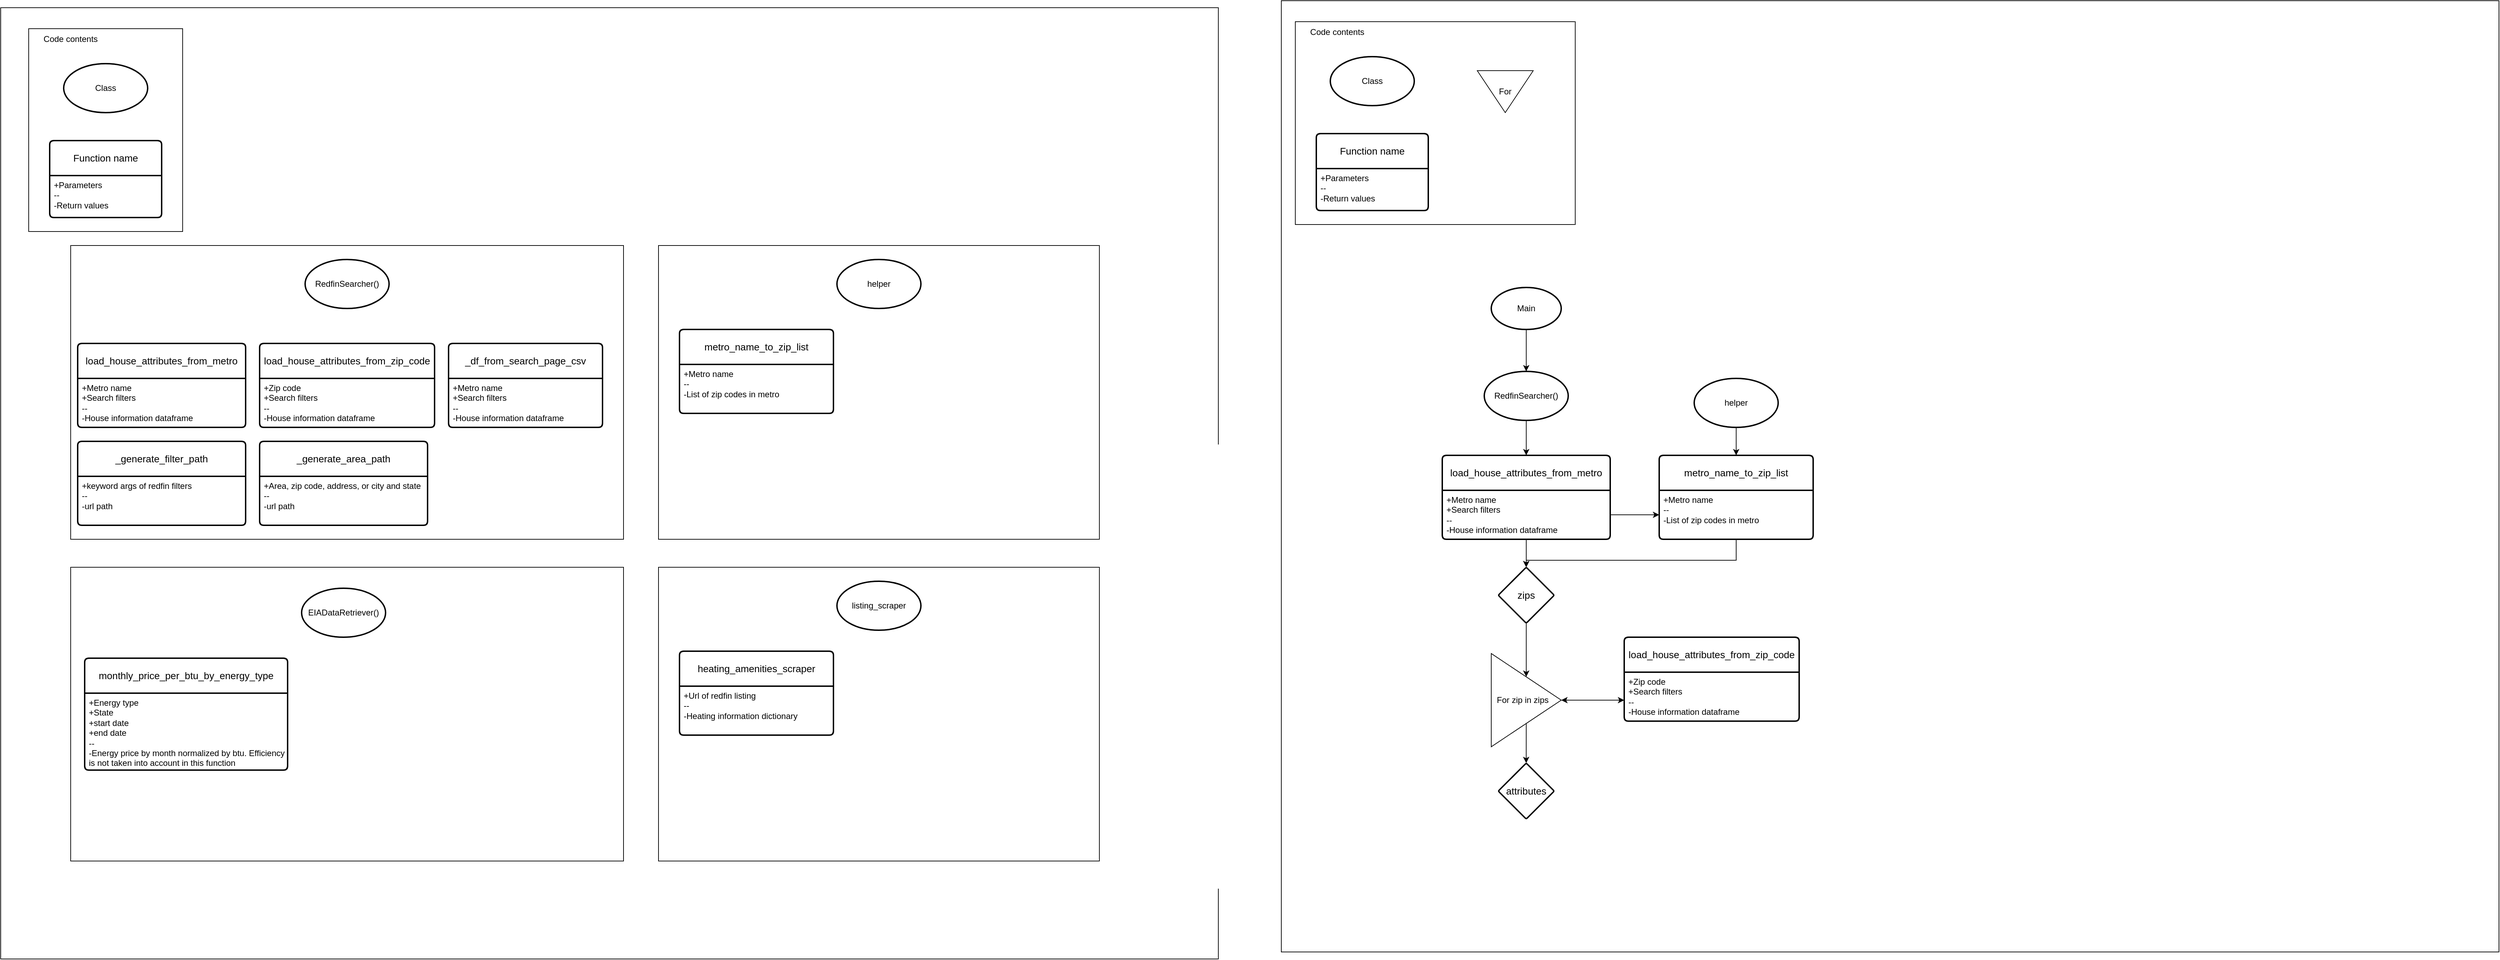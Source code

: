 <mxfile version="22.0.3" type="device">
  <diagram id="C5RBs43oDa-KdzZeNtuy" name="Page-1">
    <mxGraphModel dx="1381" dy="2041" grid="1" gridSize="10" guides="1" tooltips="1" connect="1" arrows="1" fold="1" page="1" pageScale="1" pageWidth="827" pageHeight="1169" math="0" shadow="0">
      <root>
        <mxCell id="WIyWlLk6GJQsqaUBKTNV-0" />
        <mxCell id="WIyWlLk6GJQsqaUBKTNV-1" parent="WIyWlLk6GJQsqaUBKTNV-0" />
        <mxCell id="jF7dxADPitwJ9rCijpqG-79" value="" style="whiteSpace=wrap;html=1;glass=0;perimeterSpacing=1;fillColor=none;container=0;" vertex="1" parent="WIyWlLk6GJQsqaUBKTNV-1">
          <mxGeometry x="1840" y="-90" width="1740" height="1360" as="geometry" />
        </mxCell>
        <mxCell id="jF7dxADPitwJ9rCijpqG-50" value="" style="whiteSpace=wrap;html=1;glass=0;perimeterSpacing=1;fillColor=none;container=0;" vertex="1" parent="WIyWlLk6GJQsqaUBKTNV-1">
          <mxGeometry x="10" y="-80" width="1740" height="1360" as="geometry" />
        </mxCell>
        <mxCell id="jF7dxADPitwJ9rCijpqG-54" value="" style="whiteSpace=wrap;html=1;fillColor=none;" vertex="1" parent="WIyWlLk6GJQsqaUBKTNV-1">
          <mxGeometry x="50" y="-50" width="220" height="290" as="geometry" />
        </mxCell>
        <mxCell id="jF7dxADPitwJ9rCijpqG-65" value="" style="whiteSpace=wrap;html=1;fillColor=none;" vertex="1" parent="WIyWlLk6GJQsqaUBKTNV-1">
          <mxGeometry x="110" y="260" width="790" height="420" as="geometry" />
        </mxCell>
        <mxCell id="jF7dxADPitwJ9rCijpqG-51" value="Code contents" style="text;strokeColor=none;align=center;fillColor=none;html=1;verticalAlign=middle;whiteSpace=wrap;rounded=0;" vertex="1" parent="WIyWlLk6GJQsqaUBKTNV-1">
          <mxGeometry x="70" y="-50" width="80" height="30" as="geometry" />
        </mxCell>
        <mxCell id="jF7dxADPitwJ9rCijpqG-47" value="Function name" style="swimlane;childLayout=stackLayout;horizontal=1;startSize=50;horizontalStack=0;rounded=1;fontSize=14;fontStyle=0;strokeWidth=2;resizeParent=0;resizeLast=1;shadow=0;dashed=0;align=center;arcSize=4;whiteSpace=wrap;html=1;" vertex="1" parent="WIyWlLk6GJQsqaUBKTNV-1">
          <mxGeometry x="80" y="110" width="160" height="110" as="geometry" />
        </mxCell>
        <mxCell id="jF7dxADPitwJ9rCijpqG-48" value="+Parameters&lt;br&gt;--&lt;br&gt;-Return values" style="align=left;strokeColor=none;fillColor=none;spacingLeft=4;fontSize=12;verticalAlign=top;resizable=0;rotatable=0;part=1;html=1;" vertex="1" parent="jF7dxADPitwJ9rCijpqG-47">
          <mxGeometry y="50" width="160" height="60" as="geometry" />
        </mxCell>
        <mxCell id="jF7dxADPitwJ9rCijpqG-45" value="RedfinSearcher()" style="strokeWidth=2;html=1;shape=mxgraph.flowchart.start_1;whiteSpace=wrap;" vertex="1" parent="WIyWlLk6GJQsqaUBKTNV-1">
          <mxGeometry x="445" y="280" width="120" height="70" as="geometry" />
        </mxCell>
        <mxCell id="jF7dxADPitwJ9rCijpqG-43" value="load_house_attributes_from_metro" style="swimlane;childLayout=stackLayout;horizontal=1;startSize=50;horizontalStack=0;rounded=1;fontSize=14;fontStyle=0;strokeWidth=2;resizeParent=0;resizeLast=1;shadow=0;dashed=0;align=center;arcSize=4;whiteSpace=wrap;html=1;" vertex="1" parent="WIyWlLk6GJQsqaUBKTNV-1">
          <mxGeometry x="120" y="400" width="240" height="120" as="geometry" />
        </mxCell>
        <mxCell id="jF7dxADPitwJ9rCijpqG-44" value="+Metro name&lt;br&gt;+Search filters&lt;br&gt;--&lt;br&gt;-House information dataframe" style="align=left;strokeColor=none;fillColor=none;spacingLeft=4;fontSize=12;verticalAlign=top;resizable=0;rotatable=0;part=1;html=1;" vertex="1" parent="jF7dxADPitwJ9rCijpqG-43">
          <mxGeometry y="50" width="240" height="70" as="geometry" />
        </mxCell>
        <mxCell id="jF7dxADPitwJ9rCijpqG-53" value="Class" style="strokeWidth=2;html=1;shape=mxgraph.flowchart.start_1;whiteSpace=wrap;" vertex="1" parent="WIyWlLk6GJQsqaUBKTNV-1">
          <mxGeometry x="100" width="120" height="70" as="geometry" />
        </mxCell>
        <mxCell id="jF7dxADPitwJ9rCijpqG-55" value="load_house_attributes_from_zip_code" style="swimlane;childLayout=stackLayout;horizontal=1;startSize=50;horizontalStack=0;rounded=1;fontSize=14;fontStyle=0;strokeWidth=2;resizeParent=0;resizeLast=1;shadow=0;dashed=0;align=center;arcSize=4;whiteSpace=wrap;html=1;" vertex="1" parent="WIyWlLk6GJQsqaUBKTNV-1">
          <mxGeometry x="380" y="400" width="250" height="120" as="geometry" />
        </mxCell>
        <mxCell id="jF7dxADPitwJ9rCijpqG-56" value="+Zip code&lt;br&gt;+Search filters&lt;br&gt;--&lt;br&gt;-House information dataframe" style="align=left;strokeColor=none;fillColor=none;spacingLeft=4;fontSize=12;verticalAlign=top;resizable=0;rotatable=0;part=1;html=1;" vertex="1" parent="jF7dxADPitwJ9rCijpqG-55">
          <mxGeometry y="50" width="250" height="70" as="geometry" />
        </mxCell>
        <mxCell id="jF7dxADPitwJ9rCijpqG-57" value="_df_from_search_page_csv" style="swimlane;childLayout=stackLayout;horizontal=1;startSize=50;horizontalStack=0;rounded=1;fontSize=14;fontStyle=0;strokeWidth=2;resizeParent=0;resizeLast=1;shadow=0;dashed=0;align=center;arcSize=4;whiteSpace=wrap;html=1;" vertex="1" parent="WIyWlLk6GJQsqaUBKTNV-1">
          <mxGeometry x="650" y="400" width="220" height="120" as="geometry" />
        </mxCell>
        <mxCell id="jF7dxADPitwJ9rCijpqG-58" value="+Metro name&lt;br&gt;+Search filters&lt;br&gt;--&lt;br&gt;-House information dataframe" style="align=left;strokeColor=none;fillColor=none;spacingLeft=4;fontSize=12;verticalAlign=top;resizable=0;rotatable=0;part=1;html=1;" vertex="1" parent="jF7dxADPitwJ9rCijpqG-57">
          <mxGeometry y="50" width="220" height="70" as="geometry" />
        </mxCell>
        <mxCell id="jF7dxADPitwJ9rCijpqG-61" value="_generate_area_path" style="swimlane;childLayout=stackLayout;horizontal=1;startSize=50;horizontalStack=0;rounded=1;fontSize=14;fontStyle=0;strokeWidth=2;resizeParent=0;resizeLast=1;shadow=0;dashed=0;align=center;arcSize=4;whiteSpace=wrap;html=1;" vertex="1" parent="WIyWlLk6GJQsqaUBKTNV-1">
          <mxGeometry x="380" y="540" width="240" height="120" as="geometry" />
        </mxCell>
        <mxCell id="jF7dxADPitwJ9rCijpqG-62" value="+Area, zip code, address, or city and state&lt;br&gt;--&lt;br&gt;-url path" style="align=left;strokeColor=none;fillColor=none;spacingLeft=4;fontSize=12;verticalAlign=top;resizable=0;rotatable=0;part=1;html=1;" vertex="1" parent="jF7dxADPitwJ9rCijpqG-61">
          <mxGeometry y="50" width="240" height="70" as="geometry" />
        </mxCell>
        <mxCell id="jF7dxADPitwJ9rCijpqG-63" value="_generate_filter_path" style="swimlane;childLayout=stackLayout;horizontal=1;startSize=50;horizontalStack=0;rounded=1;fontSize=14;fontStyle=0;strokeWidth=2;resizeParent=0;resizeLast=1;shadow=0;dashed=0;align=center;arcSize=4;whiteSpace=wrap;html=1;" vertex="1" parent="WIyWlLk6GJQsqaUBKTNV-1">
          <mxGeometry x="120" y="540" width="240" height="120" as="geometry" />
        </mxCell>
        <mxCell id="jF7dxADPitwJ9rCijpqG-64" value="+keyword args of redfin filters&lt;br&gt;--&lt;br&gt;-url path" style="align=left;strokeColor=none;fillColor=none;spacingLeft=4;fontSize=12;verticalAlign=top;resizable=0;rotatable=0;part=1;html=1;" vertex="1" parent="jF7dxADPitwJ9rCijpqG-63">
          <mxGeometry y="50" width="240" height="70" as="geometry" />
        </mxCell>
        <mxCell id="jF7dxADPitwJ9rCijpqG-66" value="" style="whiteSpace=wrap;html=1;fillColor=none;" vertex="1" parent="WIyWlLk6GJQsqaUBKTNV-1">
          <mxGeometry x="950" y="260" width="630" height="420" as="geometry" />
        </mxCell>
        <mxCell id="jF7dxADPitwJ9rCijpqG-67" value="helper" style="strokeWidth=2;html=1;shape=mxgraph.flowchart.start_1;whiteSpace=wrap;" vertex="1" parent="WIyWlLk6GJQsqaUBKTNV-1">
          <mxGeometry x="1205" y="280" width="120" height="70" as="geometry" />
        </mxCell>
        <mxCell id="jF7dxADPitwJ9rCijpqG-68" value="metro_name_to_zip_list" style="swimlane;childLayout=stackLayout;horizontal=1;startSize=50;horizontalStack=0;rounded=1;fontSize=14;fontStyle=0;strokeWidth=2;resizeParent=0;resizeLast=1;shadow=0;dashed=0;align=center;arcSize=4;whiteSpace=wrap;html=1;" vertex="1" parent="WIyWlLk6GJQsqaUBKTNV-1">
          <mxGeometry x="980" y="380" width="220" height="120" as="geometry" />
        </mxCell>
        <mxCell id="jF7dxADPitwJ9rCijpqG-69" value="+Metro name&lt;br&gt;--&lt;br&gt;-List of zip codes in metro" style="align=left;strokeColor=none;fillColor=none;spacingLeft=4;fontSize=12;verticalAlign=top;resizable=0;rotatable=0;part=1;html=1;" vertex="1" parent="jF7dxADPitwJ9rCijpqG-68">
          <mxGeometry y="50" width="220" height="70" as="geometry" />
        </mxCell>
        <mxCell id="jF7dxADPitwJ9rCijpqG-70" value="" style="whiteSpace=wrap;html=1;fillColor=none;" vertex="1" parent="WIyWlLk6GJQsqaUBKTNV-1">
          <mxGeometry x="950" y="720" width="630" height="420" as="geometry" />
        </mxCell>
        <mxCell id="jF7dxADPitwJ9rCijpqG-71" value="listing_scraper" style="strokeWidth=2;html=1;shape=mxgraph.flowchart.start_1;whiteSpace=wrap;" vertex="1" parent="WIyWlLk6GJQsqaUBKTNV-1">
          <mxGeometry x="1205" y="740" width="120" height="70" as="geometry" />
        </mxCell>
        <mxCell id="jF7dxADPitwJ9rCijpqG-72" value="heating_amenities_scraper" style="swimlane;childLayout=stackLayout;horizontal=1;startSize=50;horizontalStack=0;rounded=1;fontSize=14;fontStyle=0;strokeWidth=2;resizeParent=0;resizeLast=1;shadow=0;dashed=0;align=center;arcSize=4;whiteSpace=wrap;html=1;" vertex="1" parent="WIyWlLk6GJQsqaUBKTNV-1">
          <mxGeometry x="980" y="840" width="220" height="120" as="geometry" />
        </mxCell>
        <mxCell id="jF7dxADPitwJ9rCijpqG-73" value="+Url of redfin listing&lt;br&gt;--&lt;br&gt;-Heating information dictionary" style="align=left;strokeColor=none;fillColor=none;spacingLeft=4;fontSize=12;verticalAlign=top;resizable=0;rotatable=0;part=1;html=1;" vertex="1" parent="jF7dxADPitwJ9rCijpqG-72">
          <mxGeometry y="50" width="220" height="70" as="geometry" />
        </mxCell>
        <mxCell id="jF7dxADPitwJ9rCijpqG-74" value="" style="whiteSpace=wrap;html=1;fillColor=none;" vertex="1" parent="WIyWlLk6GJQsqaUBKTNV-1">
          <mxGeometry x="110" y="720" width="790" height="420" as="geometry" />
        </mxCell>
        <mxCell id="jF7dxADPitwJ9rCijpqG-75" value="EIADataRetriever()" style="strokeWidth=2;html=1;shape=mxgraph.flowchart.start_1;whiteSpace=wrap;" vertex="1" parent="WIyWlLk6GJQsqaUBKTNV-1">
          <mxGeometry x="440" y="750" width="120" height="70" as="geometry" />
        </mxCell>
        <mxCell id="jF7dxADPitwJ9rCijpqG-76" value="monthly_price_per_btu_by_energy_type" style="swimlane;childLayout=stackLayout;horizontal=1;startSize=50;horizontalStack=0;rounded=1;fontSize=14;fontStyle=0;strokeWidth=2;resizeParent=0;resizeLast=1;shadow=0;dashed=0;align=center;arcSize=4;whiteSpace=wrap;html=1;" vertex="1" parent="WIyWlLk6GJQsqaUBKTNV-1">
          <mxGeometry x="130" y="850" width="290" height="160" as="geometry" />
        </mxCell>
        <mxCell id="jF7dxADPitwJ9rCijpqG-77" value="+Energy type&lt;br&gt;+State&lt;br&gt;+start date&lt;br&gt;+end date&lt;br&gt;--&lt;br&gt;-Energy price by month normalized by btu. Efficiency&lt;br&gt;is not taken into account in this function" style="align=left;strokeColor=none;fillColor=none;spacingLeft=4;fontSize=12;verticalAlign=top;resizable=0;rotatable=0;part=1;html=1;" vertex="1" parent="jF7dxADPitwJ9rCijpqG-76">
          <mxGeometry y="50" width="290" height="110" as="geometry" />
        </mxCell>
        <mxCell id="jF7dxADPitwJ9rCijpqG-80" value="" style="whiteSpace=wrap;html=1;fillColor=none;" vertex="1" parent="WIyWlLk6GJQsqaUBKTNV-1">
          <mxGeometry x="1860" y="-60" width="400" height="290" as="geometry" />
        </mxCell>
        <mxCell id="jF7dxADPitwJ9rCijpqG-81" value="Code contents" style="text;strokeColor=none;align=center;fillColor=none;html=1;verticalAlign=middle;whiteSpace=wrap;rounded=0;" vertex="1" parent="WIyWlLk6GJQsqaUBKTNV-1">
          <mxGeometry x="1880" y="-60" width="80" height="30" as="geometry" />
        </mxCell>
        <mxCell id="jF7dxADPitwJ9rCijpqG-82" value="Function name" style="swimlane;childLayout=stackLayout;horizontal=1;startSize=50;horizontalStack=0;rounded=1;fontSize=14;fontStyle=0;strokeWidth=2;resizeParent=0;resizeLast=1;shadow=0;dashed=0;align=center;arcSize=4;whiteSpace=wrap;html=1;" vertex="1" parent="WIyWlLk6GJQsqaUBKTNV-1">
          <mxGeometry x="1890" y="100" width="160" height="110" as="geometry" />
        </mxCell>
        <mxCell id="jF7dxADPitwJ9rCijpqG-83" value="+Parameters&lt;br&gt;--&lt;br&gt;-Return values" style="align=left;strokeColor=none;fillColor=none;spacingLeft=4;fontSize=12;verticalAlign=top;resizable=0;rotatable=0;part=1;html=1;" vertex="1" parent="jF7dxADPitwJ9rCijpqG-82">
          <mxGeometry y="50" width="160" height="60" as="geometry" />
        </mxCell>
        <mxCell id="jF7dxADPitwJ9rCijpqG-84" value="Class" style="strokeWidth=2;html=1;shape=mxgraph.flowchart.start_1;whiteSpace=wrap;" vertex="1" parent="WIyWlLk6GJQsqaUBKTNV-1">
          <mxGeometry x="1910" y="-10" width="120" height="70" as="geometry" />
        </mxCell>
        <mxCell id="jF7dxADPitwJ9rCijpqG-85" value="For" style="triangle;whiteSpace=wrap;html=1;direction=south;" vertex="1" parent="WIyWlLk6GJQsqaUBKTNV-1">
          <mxGeometry x="2120" y="10" width="80" height="60" as="geometry" />
        </mxCell>
        <mxCell id="jF7dxADPitwJ9rCijpqG-93" style="edgeStyle=orthogonalEdgeStyle;rounded=0;orthogonalLoop=1;jettySize=auto;html=1;" edge="1" parent="WIyWlLk6GJQsqaUBKTNV-1" source="jF7dxADPitwJ9rCijpqG-86" target="jF7dxADPitwJ9rCijpqG-92">
          <mxGeometry relative="1" as="geometry" />
        </mxCell>
        <mxCell id="jF7dxADPitwJ9rCijpqG-86" value="Main" style="strokeWidth=2;html=1;shape=mxgraph.flowchart.start_1;whiteSpace=wrap;" vertex="1" parent="WIyWlLk6GJQsqaUBKTNV-1">
          <mxGeometry x="2140" y="320" width="100" height="60" as="geometry" />
        </mxCell>
        <mxCell id="jF7dxADPitwJ9rCijpqG-97" style="edgeStyle=orthogonalEdgeStyle;rounded=0;orthogonalLoop=1;jettySize=auto;html=1;" edge="1" parent="WIyWlLk6GJQsqaUBKTNV-1" source="jF7dxADPitwJ9rCijpqG-92" target="jF7dxADPitwJ9rCijpqG-95">
          <mxGeometry relative="1" as="geometry" />
        </mxCell>
        <mxCell id="jF7dxADPitwJ9rCijpqG-92" value="RedfinSearcher()" style="strokeWidth=2;html=1;shape=mxgraph.flowchart.start_1;whiteSpace=wrap;" vertex="1" parent="WIyWlLk6GJQsqaUBKTNV-1">
          <mxGeometry x="2130" y="440" width="120" height="70" as="geometry" />
        </mxCell>
        <mxCell id="jF7dxADPitwJ9rCijpqG-95" value="load_house_attributes_from_metro" style="swimlane;childLayout=stackLayout;horizontal=1;startSize=50;horizontalStack=0;rounded=1;fontSize=14;fontStyle=0;strokeWidth=2;resizeParent=0;resizeLast=1;shadow=0;dashed=0;align=center;arcSize=4;whiteSpace=wrap;html=1;" vertex="1" parent="WIyWlLk6GJQsqaUBKTNV-1">
          <mxGeometry x="2070" y="560" width="240" height="120" as="geometry" />
        </mxCell>
        <mxCell id="jF7dxADPitwJ9rCijpqG-96" value="+Metro name&lt;br&gt;+Search filters&lt;br&gt;--&lt;br&gt;-House information dataframe" style="align=left;strokeColor=none;fillColor=none;spacingLeft=4;fontSize=12;verticalAlign=top;resizable=0;rotatable=0;part=1;html=1;" vertex="1" parent="jF7dxADPitwJ9rCijpqG-95">
          <mxGeometry y="50" width="240" height="70" as="geometry" />
        </mxCell>
        <mxCell id="jF7dxADPitwJ9rCijpqG-107" value="" style="edgeStyle=orthogonalEdgeStyle;rounded=0;orthogonalLoop=1;jettySize=auto;html=1;" edge="1" parent="WIyWlLk6GJQsqaUBKTNV-1" source="jF7dxADPitwJ9rCijpqG-98" target="jF7dxADPitwJ9rCijpqG-106">
          <mxGeometry relative="1" as="geometry">
            <Array as="points">
              <mxPoint x="2490" y="710" />
              <mxPoint x="2190" y="710" />
            </Array>
          </mxGeometry>
        </mxCell>
        <mxCell id="jF7dxADPitwJ9rCijpqG-98" value="metro_name_to_zip_list" style="swimlane;childLayout=stackLayout;horizontal=1;startSize=50;horizontalStack=0;rounded=1;fontSize=14;fontStyle=0;strokeWidth=2;resizeParent=0;resizeLast=1;shadow=0;dashed=0;align=center;arcSize=4;whiteSpace=wrap;html=1;" vertex="1" parent="WIyWlLk6GJQsqaUBKTNV-1">
          <mxGeometry x="2380" y="560" width="220" height="120" as="geometry" />
        </mxCell>
        <mxCell id="jF7dxADPitwJ9rCijpqG-99" value="+Metro name&lt;br&gt;--&lt;br&gt;-List of zip codes in metro" style="align=left;strokeColor=none;fillColor=none;spacingLeft=4;fontSize=12;verticalAlign=top;resizable=0;rotatable=0;part=1;html=1;" vertex="1" parent="jF7dxADPitwJ9rCijpqG-98">
          <mxGeometry y="50" width="220" height="70" as="geometry" />
        </mxCell>
        <mxCell id="jF7dxADPitwJ9rCijpqG-100" style="edgeStyle=orthogonalEdgeStyle;rounded=0;orthogonalLoop=1;jettySize=auto;html=1;" edge="1" parent="WIyWlLk6GJQsqaUBKTNV-1" source="jF7dxADPitwJ9rCijpqG-96" target="jF7dxADPitwJ9rCijpqG-99">
          <mxGeometry relative="1" as="geometry" />
        </mxCell>
        <mxCell id="jF7dxADPitwJ9rCijpqG-103" style="edgeStyle=orthogonalEdgeStyle;rounded=0;orthogonalLoop=1;jettySize=auto;html=1;entryX=0.5;entryY=0;entryDx=0;entryDy=0;" edge="1" parent="WIyWlLk6GJQsqaUBKTNV-1" source="jF7dxADPitwJ9rCijpqG-102" target="jF7dxADPitwJ9rCijpqG-98">
          <mxGeometry relative="1" as="geometry" />
        </mxCell>
        <mxCell id="jF7dxADPitwJ9rCijpqG-102" value="helper" style="strokeWidth=2;html=1;shape=mxgraph.flowchart.start_1;whiteSpace=wrap;" vertex="1" parent="WIyWlLk6GJQsqaUBKTNV-1">
          <mxGeometry x="2430" y="450" width="120" height="70" as="geometry" />
        </mxCell>
        <mxCell id="jF7dxADPitwJ9rCijpqG-126" style="edgeStyle=orthogonalEdgeStyle;rounded=0;orthogonalLoop=1;jettySize=auto;html=1;entryX=0.5;entryY=0;entryDx=0;entryDy=0;" edge="1" parent="WIyWlLk6GJQsqaUBKTNV-1" source="jF7dxADPitwJ9rCijpqG-106" target="jF7dxADPitwJ9rCijpqG-110">
          <mxGeometry relative="1" as="geometry" />
        </mxCell>
        <mxCell id="jF7dxADPitwJ9rCijpqG-106" value="zips" style="rhombus;whiteSpace=wrap;html=1;fontSize=14;fontStyle=0;startSize=50;rounded=1;strokeWidth=2;shadow=0;dashed=0;arcSize=4;" vertex="1" parent="WIyWlLk6GJQsqaUBKTNV-1">
          <mxGeometry x="2150" y="720" width="80" height="80" as="geometry" />
        </mxCell>
        <mxCell id="jF7dxADPitwJ9rCijpqG-108" style="edgeStyle=orthogonalEdgeStyle;rounded=0;orthogonalLoop=1;jettySize=auto;html=1;entryX=0.5;entryY=0;entryDx=0;entryDy=0;" edge="1" parent="WIyWlLk6GJQsqaUBKTNV-1" source="jF7dxADPitwJ9rCijpqG-96" target="jF7dxADPitwJ9rCijpqG-106">
          <mxGeometry relative="1" as="geometry" />
        </mxCell>
        <mxCell id="jF7dxADPitwJ9rCijpqG-123" style="edgeStyle=orthogonalEdgeStyle;rounded=0;orthogonalLoop=1;jettySize=auto;html=1;entryX=0;entryY=0.75;entryDx=0;entryDy=0;strokeColor=default;startArrow=classic;startFill=1;" edge="1" parent="WIyWlLk6GJQsqaUBKTNV-1" source="jF7dxADPitwJ9rCijpqG-110" target="jF7dxADPitwJ9rCijpqG-112">
          <mxGeometry relative="1" as="geometry" />
        </mxCell>
        <mxCell id="jF7dxADPitwJ9rCijpqG-125" style="edgeStyle=orthogonalEdgeStyle;rounded=0;orthogonalLoop=1;jettySize=auto;html=1;" edge="1" parent="WIyWlLk6GJQsqaUBKTNV-1" source="jF7dxADPitwJ9rCijpqG-110" target="jF7dxADPitwJ9rCijpqG-124">
          <mxGeometry relative="1" as="geometry" />
        </mxCell>
        <mxCell id="jF7dxADPitwJ9rCijpqG-110" value="" style="triangle;whiteSpace=wrap;html=1;direction=south;rotation=-90;" vertex="1" parent="WIyWlLk6GJQsqaUBKTNV-1">
          <mxGeometry x="2123.34" y="860" width="133.33" height="100" as="geometry" />
        </mxCell>
        <mxCell id="jF7dxADPitwJ9rCijpqG-112" value="load_house_attributes_from_zip_code" style="swimlane;childLayout=stackLayout;horizontal=1;startSize=50;horizontalStack=0;rounded=1;fontSize=14;fontStyle=0;strokeWidth=2;resizeParent=0;resizeLast=1;shadow=0;dashed=0;align=center;arcSize=4;whiteSpace=wrap;html=1;" vertex="1" parent="WIyWlLk6GJQsqaUBKTNV-1">
          <mxGeometry x="2330" y="820" width="250" height="120" as="geometry" />
        </mxCell>
        <mxCell id="jF7dxADPitwJ9rCijpqG-113" value="+Zip code&lt;br&gt;+Search filters&lt;br&gt;--&lt;br&gt;-House information dataframe" style="align=left;strokeColor=none;fillColor=none;spacingLeft=4;fontSize=12;verticalAlign=top;resizable=0;rotatable=0;part=1;html=1;" vertex="1" parent="jF7dxADPitwJ9rCijpqG-112">
          <mxGeometry y="50" width="250" height="70" as="geometry" />
        </mxCell>
        <mxCell id="jF7dxADPitwJ9rCijpqG-120" value="For zip in zips" style="text;strokeColor=none;align=center;fillColor=none;html=1;verticalAlign=middle;whiteSpace=wrap;rounded=0;" vertex="1" parent="WIyWlLk6GJQsqaUBKTNV-1">
          <mxGeometry x="2140" y="895" width="90" height="30" as="geometry" />
        </mxCell>
        <mxCell id="jF7dxADPitwJ9rCijpqG-124" value="attributes" style="rhombus;whiteSpace=wrap;html=1;fontSize=14;fontStyle=0;startSize=50;rounded=1;strokeWidth=2;shadow=0;dashed=0;arcSize=4;" vertex="1" parent="WIyWlLk6GJQsqaUBKTNV-1">
          <mxGeometry x="2150" y="1000" width="80" height="80" as="geometry" />
        </mxCell>
      </root>
    </mxGraphModel>
  </diagram>
</mxfile>
